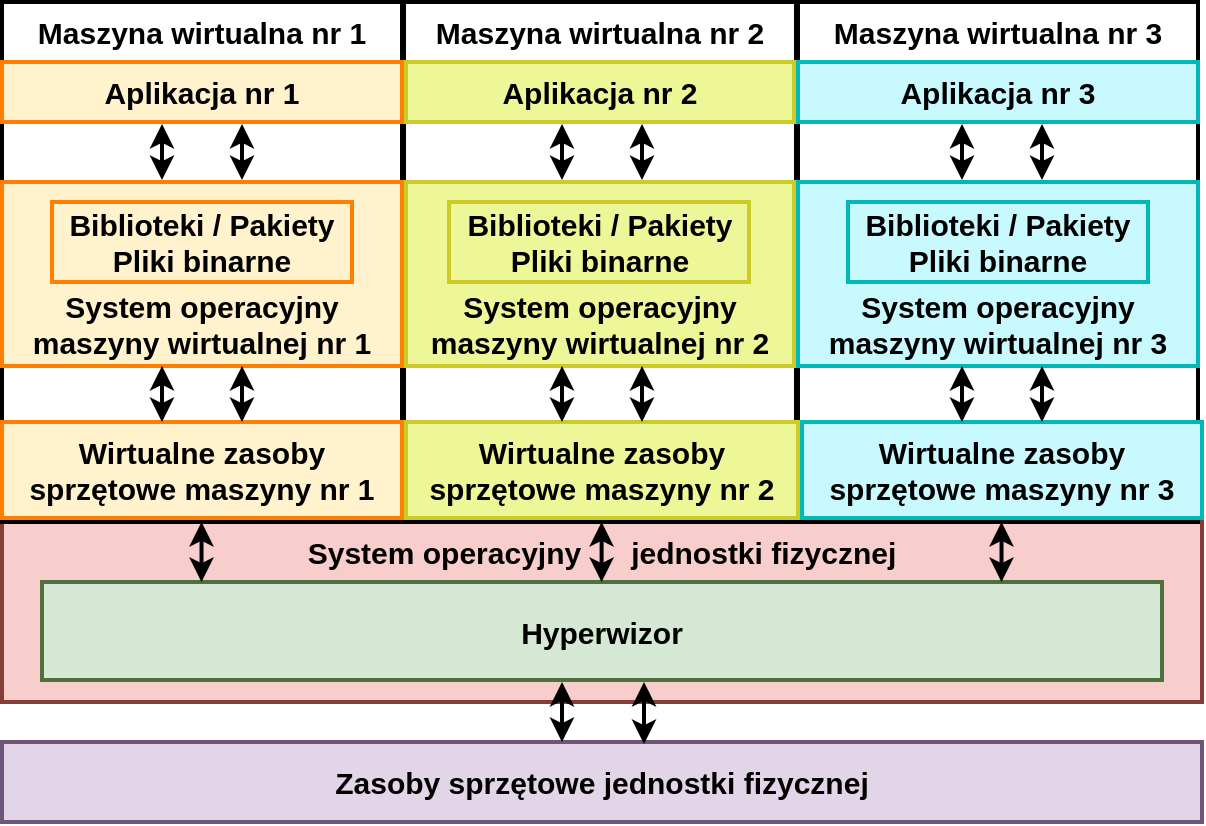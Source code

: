 <mxfile version="14.7.2" type="github">
  <diagram id="Ek7FCcccKqossJ2SFfHG" name="Page-1">
    <mxGraphModel dx="1038" dy="592" grid="1" gridSize="10" guides="1" tooltips="1" connect="1" arrows="1" fold="1" page="1" pageScale="1" pageWidth="850" pageHeight="1100" math="0" shadow="0">
      <root>
        <mxCell id="0" />
        <mxCell id="1" parent="0" />
        <mxCell id="rwt07ugf8TW4-gDHE261-2" value="System operacyjny&amp;nbsp; &amp;nbsp; &amp;nbsp; jednostki fizycznej" style="rounded=0;whiteSpace=wrap;html=1;fontStyle=1;fontSize=15;fillColor=#f8cecc;strokeWidth=2;strokeColor=#853D3A;verticalAlign=top;" vertex="1" parent="1">
          <mxGeometry x="120" y="490" width="600" height="90" as="geometry" />
        </mxCell>
        <mxCell id="rwt07ugf8TW4-gDHE261-42" value="&lt;b style=&quot;font-size: 15px;&quot;&gt;Maszyna wirtualna nr 3&lt;br style=&quot;font-size: 15px;&quot;&gt;&lt;/b&gt;" style="rounded=0;whiteSpace=wrap;html=1;fontSize=15;strokeWidth=2;horizontal=1;align=center;verticalAlign=top;" vertex="1" parent="1">
          <mxGeometry x="518" y="230" width="200" height="260" as="geometry" />
        </mxCell>
        <mxCell id="rwt07ugf8TW4-gDHE261-41" value="&lt;b style=&quot;font-size: 15px;&quot;&gt;Maszyna wirtualna nr 2&lt;br style=&quot;font-size: 15px;&quot;&gt;&lt;/b&gt;" style="rounded=0;whiteSpace=wrap;html=1;fontSize=15;strokeWidth=2;horizontal=1;align=center;verticalAlign=top;" vertex="1" parent="1">
          <mxGeometry x="321" y="230" width="196" height="260" as="geometry" />
        </mxCell>
        <mxCell id="rwt07ugf8TW4-gDHE261-18" value="&lt;b style=&quot;font-size: 15px;&quot;&gt;Maszyna wirtualna nr 1&lt;br style=&quot;font-size: 15px;&quot;&gt;&lt;/b&gt;" style="rounded=0;whiteSpace=wrap;html=1;fontSize=15;strokeWidth=2;horizontal=1;align=center;verticalAlign=top;" vertex="1" parent="1">
          <mxGeometry x="120" y="230" width="200" height="260" as="geometry" />
        </mxCell>
        <mxCell id="rwt07ugf8TW4-gDHE261-1" value="Zasoby sprzętowe jednostki fizycznej" style="rounded=0;whiteSpace=wrap;html=1;fontStyle=1;fontSize=15;fillColor=#e1d5e7;strokeWidth=2;strokeColor=#6F557A;" vertex="1" parent="1">
          <mxGeometry x="120" y="600" width="600" height="40" as="geometry" />
        </mxCell>
        <mxCell id="rwt07ugf8TW4-gDHE261-3" value="Hyperwizor" style="rounded=0;whiteSpace=wrap;html=1;fontStyle=1;fontSize=15;fillColor=#d5e8d4;strokeWidth=2;strokeColor=#517040;" vertex="1" parent="1">
          <mxGeometry x="140" y="520" width="560" height="49" as="geometry" />
        </mxCell>
        <mxCell id="rwt07ugf8TW4-gDHE261-4" value="System operacyjny maszyny wirtualnej nr 1" style="rounded=0;whiteSpace=wrap;html=1;fontStyle=1;fontSize=15;fillColor=#fff2cc;strokeColor=#FF8000;strokeWidth=2;verticalAlign=bottom;" vertex="1" parent="1">
          <mxGeometry x="120" y="320" width="200" height="92" as="geometry" />
        </mxCell>
        <mxCell id="rwt07ugf8TW4-gDHE261-5" value="&lt;span style=&quot;font-size: 15px; font-weight: 700;&quot;&gt;System operacyjny maszyny wirtualnej nr 2&lt;/span&gt;" style="rounded=0;whiteSpace=wrap;html=1;fillColor=#EDF797;strokeColor=#CCCC29;strokeWidth=2;verticalAlign=bottom;fontSize=15;" vertex="1" parent="1">
          <mxGeometry x="322" y="320" width="194" height="92" as="geometry" />
        </mxCell>
        <mxCell id="rwt07ugf8TW4-gDHE261-6" value="&lt;span style=&quot;font-size: 15px; font-weight: 700;&quot;&gt;System operacyjny maszyny wirtualnej nr 3&lt;/span&gt;" style="rounded=0;whiteSpace=wrap;html=1;fillColor=#C7F9FF;strokeColor=#00B8B8;strokeWidth=2;verticalAlign=bottom;fontSize=15;" vertex="1" parent="1">
          <mxGeometry x="518" y="320" width="200" height="92" as="geometry" />
        </mxCell>
        <mxCell id="rwt07ugf8TW4-gDHE261-7" value="&lt;font style=&quot;font-size: 15px;&quot;&gt;&lt;b style=&quot;font-size: 15px;&quot;&gt;Biblioteki / Pakiety&lt;br style=&quot;font-size: 15px;&quot;&gt;Pliki binarne&lt;/b&gt;&lt;/font&gt;" style="rounded=0;whiteSpace=wrap;html=1;fillColor=#fff2cc;strokeColor=#FF8000;strokeWidth=2;verticalAlign=middle;fontSize=15;" vertex="1" parent="1">
          <mxGeometry x="145" y="330" width="150" height="40" as="geometry" />
        </mxCell>
        <mxCell id="rwt07ugf8TW4-gDHE261-8" value="&lt;b style=&quot;font-size: 15px;&quot;&gt;Biblioteki / Pakiety&lt;br style=&quot;font-size: 15px;&quot;&gt;Pliki binarne&lt;/b&gt;" style="rounded=0;whiteSpace=wrap;html=1;fillColor=#EDF797;strokeColor=#CCCC29;strokeWidth=2;fontSize=15;" vertex="1" parent="1">
          <mxGeometry x="343.5" y="330" width="150" height="40" as="geometry" />
        </mxCell>
        <mxCell id="rwt07ugf8TW4-gDHE261-9" value="&lt;b style=&quot;font-size: 15px;&quot;&gt;Biblioteki / Pakiety&lt;br style=&quot;font-size: 15px;&quot;&gt;Pliki binarne&lt;/b&gt;" style="rounded=0;whiteSpace=wrap;html=1;fillColor=#C7F9FF;strokeColor=#00B8B8;strokeWidth=2;fontSize=15;" vertex="1" parent="1">
          <mxGeometry x="543" y="330" width="150" height="40" as="geometry" />
        </mxCell>
        <mxCell id="rwt07ugf8TW4-gDHE261-10" value="Aplikacja nr 1" style="rounded=0;whiteSpace=wrap;html=1;fontStyle=1;fontSize=15;fillColor=#fff2cc;strokeColor=#FF8000;strokeWidth=2;" vertex="1" parent="1">
          <mxGeometry x="120" y="260" width="200" height="30" as="geometry" />
        </mxCell>
        <mxCell id="rwt07ugf8TW4-gDHE261-11" value="&lt;span style=&quot;font-size: 15px; font-weight: 700;&quot;&gt;Aplikacja nr 2&lt;/span&gt;" style="rounded=0;whiteSpace=wrap;html=1;fillColor=#EDF797;strokeColor=#CCCC29;strokeWidth=2;fontSize=15;" vertex="1" parent="1">
          <mxGeometry x="322" y="260" width="194" height="30" as="geometry" />
        </mxCell>
        <mxCell id="rwt07ugf8TW4-gDHE261-12" value="&lt;span style=&quot;font-size: 15px; font-weight: 700;&quot;&gt;Aplikacja nr 3&lt;/span&gt;" style="rounded=0;whiteSpace=wrap;html=1;fillColor=#C7F9FF;strokeColor=#00B8B8;strokeWidth=2;fontSize=15;" vertex="1" parent="1">
          <mxGeometry x="518" y="260" width="200" height="30" as="geometry" />
        </mxCell>
        <mxCell id="rwt07ugf8TW4-gDHE261-22" value="" style="endArrow=classic;startArrow=classic;html=1;fontSize=16;strokeWidth=2;" edge="1" parent="1">
          <mxGeometry width="50" height="50" relative="1" as="geometry">
            <mxPoint x="441" y="601" as="sourcePoint" />
            <mxPoint x="441" y="570" as="targetPoint" />
          </mxGeometry>
        </mxCell>
        <mxCell id="rwt07ugf8TW4-gDHE261-23" value="" style="endArrow=classic;startArrow=classic;html=1;fontSize=16;strokeWidth=2;" edge="1" parent="1">
          <mxGeometry width="50" height="50" relative="1" as="geometry">
            <mxPoint x="400" y="600" as="sourcePoint" />
            <mxPoint x="400" y="570" as="targetPoint" />
          </mxGeometry>
        </mxCell>
        <mxCell id="rwt07ugf8TW4-gDHE261-25" value="Wirtualne zasoby sprzętowe maszyny nr 1" style="rounded=0;whiteSpace=wrap;html=1;fontStyle=1;fontSize=15;fillColor=#fff2cc;strokeColor=#FF8000;strokeWidth=2;" vertex="1" parent="1">
          <mxGeometry x="120" y="440" width="200" height="48" as="geometry" />
        </mxCell>
        <mxCell id="rwt07ugf8TW4-gDHE261-26" value="&lt;span style=&quot;font-size: 15px; font-weight: 700;&quot;&gt;Wirtualne zasoby sprzętowe maszyny nr 2&lt;/span&gt;" style="rounded=0;whiteSpace=wrap;html=1;fillColor=#EDF797;strokeColor=#CCCC29;strokeWidth=2;fontSize=15;" vertex="1" parent="1">
          <mxGeometry x="322" y="440" width="196" height="48" as="geometry" />
        </mxCell>
        <mxCell id="rwt07ugf8TW4-gDHE261-27" value="&lt;span style=&quot;font-size: 15px; font-weight: 700;&quot;&gt;Wirtualne zasoby sprzętowe maszyny nr 3&lt;/span&gt;" style="rounded=0;whiteSpace=wrap;html=1;fillColor=#C7F9FF;strokeColor=#00B8B8;strokeWidth=2;fontSize=15;" vertex="1" parent="1">
          <mxGeometry x="520" y="440" width="200" height="48" as="geometry" />
        </mxCell>
        <mxCell id="rwt07ugf8TW4-gDHE261-29" value="" style="endArrow=classic;startArrow=classic;html=1;fontSize=16;strokeWidth=2;" edge="1" parent="1">
          <mxGeometry width="50" height="50" relative="1" as="geometry">
            <mxPoint x="200" y="440" as="sourcePoint" />
            <mxPoint x="200" y="412" as="targetPoint" />
          </mxGeometry>
        </mxCell>
        <mxCell id="rwt07ugf8TW4-gDHE261-30" value="" style="endArrow=classic;startArrow=classic;html=1;fontSize=16;strokeWidth=2;" edge="1" parent="1">
          <mxGeometry width="50" height="50" relative="1" as="geometry">
            <mxPoint x="240" y="440.0" as="sourcePoint" />
            <mxPoint x="240" y="412" as="targetPoint" />
          </mxGeometry>
        </mxCell>
        <mxCell id="rwt07ugf8TW4-gDHE261-31" value="" style="endArrow=classic;startArrow=classic;html=1;fontSize=16;strokeWidth=2;" edge="1" parent="1">
          <mxGeometry width="50" height="50" relative="1" as="geometry">
            <mxPoint x="400" y="440.0" as="sourcePoint" />
            <mxPoint x="400" y="412" as="targetPoint" />
          </mxGeometry>
        </mxCell>
        <mxCell id="rwt07ugf8TW4-gDHE261-32" value="" style="endArrow=classic;startArrow=classic;html=1;fontSize=16;strokeWidth=2;" edge="1" parent="1">
          <mxGeometry width="50" height="50" relative="1" as="geometry">
            <mxPoint x="440" y="440.0" as="sourcePoint" />
            <mxPoint x="440" y="412" as="targetPoint" />
          </mxGeometry>
        </mxCell>
        <mxCell id="rwt07ugf8TW4-gDHE261-33" value="" style="endArrow=classic;startArrow=classic;html=1;fontSize=16;strokeWidth=2;" edge="1" parent="1">
          <mxGeometry width="50" height="50" relative="1" as="geometry">
            <mxPoint x="600" y="440.0" as="sourcePoint" />
            <mxPoint x="600" y="412" as="targetPoint" />
          </mxGeometry>
        </mxCell>
        <mxCell id="rwt07ugf8TW4-gDHE261-34" value="" style="endArrow=classic;startArrow=classic;html=1;fontSize=16;strokeWidth=2;" edge="1" parent="1">
          <mxGeometry width="50" height="50" relative="1" as="geometry">
            <mxPoint x="640" y="440.0" as="sourcePoint" />
            <mxPoint x="640" y="412" as="targetPoint" />
          </mxGeometry>
        </mxCell>
        <mxCell id="rwt07ugf8TW4-gDHE261-35" value="" style="endArrow=classic;startArrow=classic;html=1;fontSize=16;strokeWidth=2;" edge="1" parent="1">
          <mxGeometry width="50" height="50" relative="1" as="geometry">
            <mxPoint x="200" y="319.0" as="sourcePoint" />
            <mxPoint x="200" y="291" as="targetPoint" />
          </mxGeometry>
        </mxCell>
        <mxCell id="rwt07ugf8TW4-gDHE261-36" value="" style="endArrow=classic;startArrow=classic;html=1;fontSize=16;strokeWidth=2;" edge="1" parent="1">
          <mxGeometry width="50" height="50" relative="1" as="geometry">
            <mxPoint x="240" y="319.0" as="sourcePoint" />
            <mxPoint x="240" y="291" as="targetPoint" />
          </mxGeometry>
        </mxCell>
        <mxCell id="rwt07ugf8TW4-gDHE261-37" value="" style="endArrow=classic;startArrow=classic;html=1;fontSize=16;strokeWidth=2;" edge="1" parent="1">
          <mxGeometry width="50" height="50" relative="1" as="geometry">
            <mxPoint x="400" y="319.0" as="sourcePoint" />
            <mxPoint x="400" y="291" as="targetPoint" />
          </mxGeometry>
        </mxCell>
        <mxCell id="rwt07ugf8TW4-gDHE261-38" value="" style="endArrow=classic;startArrow=classic;html=1;fontSize=16;strokeWidth=2;" edge="1" parent="1">
          <mxGeometry width="50" height="50" relative="1" as="geometry">
            <mxPoint x="440" y="319.0" as="sourcePoint" />
            <mxPoint x="440" y="291" as="targetPoint" />
          </mxGeometry>
        </mxCell>
        <mxCell id="rwt07ugf8TW4-gDHE261-39" value="" style="endArrow=classic;startArrow=classic;html=1;fontSize=16;strokeWidth=2;" edge="1" parent="1">
          <mxGeometry width="50" height="50" relative="1" as="geometry">
            <mxPoint x="600" y="319.0" as="sourcePoint" />
            <mxPoint x="600" y="291" as="targetPoint" />
          </mxGeometry>
        </mxCell>
        <mxCell id="rwt07ugf8TW4-gDHE261-40" value="" style="endArrow=classic;startArrow=classic;html=1;fontSize=16;strokeWidth=2;" edge="1" parent="1">
          <mxGeometry width="50" height="50" relative="1" as="geometry">
            <mxPoint x="640" y="319.0" as="sourcePoint" />
            <mxPoint x="640" y="291" as="targetPoint" />
          </mxGeometry>
        </mxCell>
        <mxCell id="rwt07ugf8TW4-gDHE261-44" value="" style="endArrow=classic;startArrow=classic;html=1;fontSize=16;strokeWidth=2;" edge="1" parent="1">
          <mxGeometry width="50" height="50" relative="1" as="geometry">
            <mxPoint x="219.76" y="520" as="sourcePoint" />
            <mxPoint x="219.76" y="490" as="targetPoint" />
          </mxGeometry>
        </mxCell>
        <mxCell id="rwt07ugf8TW4-gDHE261-45" value="" style="endArrow=classic;startArrow=classic;html=1;fontSize=16;strokeWidth=2;" edge="1" parent="1">
          <mxGeometry width="50" height="50" relative="1" as="geometry">
            <mxPoint x="419.8" y="520" as="sourcePoint" />
            <mxPoint x="419.8" y="490" as="targetPoint" />
          </mxGeometry>
        </mxCell>
        <mxCell id="rwt07ugf8TW4-gDHE261-46" value="" style="endArrow=classic;startArrow=classic;html=1;fontSize=16;strokeWidth=2;" edge="1" parent="1">
          <mxGeometry width="50" height="50" relative="1" as="geometry">
            <mxPoint x="619.76" y="520" as="sourcePoint" />
            <mxPoint x="619.76" y="490" as="targetPoint" />
          </mxGeometry>
        </mxCell>
      </root>
    </mxGraphModel>
  </diagram>
</mxfile>
